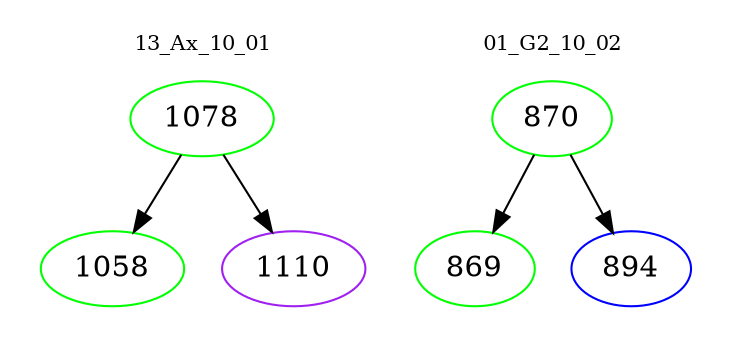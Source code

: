 digraph{
subgraph cluster_0 {
color = white
label = "13_Ax_10_01";
fontsize=10;
T0_1078 [label="1078", color="green"]
T0_1078 -> T0_1058 [color="black"]
T0_1058 [label="1058", color="green"]
T0_1078 -> T0_1110 [color="black"]
T0_1110 [label="1110", color="purple"]
}
subgraph cluster_1 {
color = white
label = "01_G2_10_02";
fontsize=10;
T1_870 [label="870", color="green"]
T1_870 -> T1_869 [color="black"]
T1_869 [label="869", color="green"]
T1_870 -> T1_894 [color="black"]
T1_894 [label="894", color="blue"]
}
}
